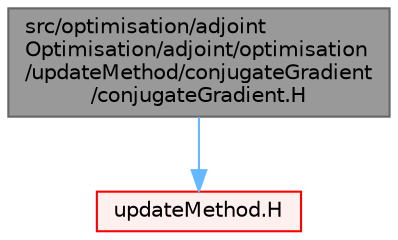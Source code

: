 digraph "src/optimisation/adjointOptimisation/adjoint/optimisation/updateMethod/conjugateGradient/conjugateGradient.H"
{
 // LATEX_PDF_SIZE
  bgcolor="transparent";
  edge [fontname=Helvetica,fontsize=10,labelfontname=Helvetica,labelfontsize=10];
  node [fontname=Helvetica,fontsize=10,shape=box,height=0.2,width=0.4];
  Node1 [id="Node000001",label="src/optimisation/adjoint\lOptimisation/adjoint/optimisation\l/updateMethod/conjugateGradient\l/conjugateGradient.H",height=0.2,width=0.4,color="gray40", fillcolor="grey60", style="filled", fontcolor="black",tooltip=" "];
  Node1 -> Node2 [id="edge1_Node000001_Node000002",color="steelblue1",style="solid",tooltip=" "];
  Node2 [id="Node000002",label="updateMethod.H",height=0.2,width=0.4,color="red", fillcolor="#FFF0F0", style="filled",URL="$updateMethod_8H.html",tooltip=" "];
}
